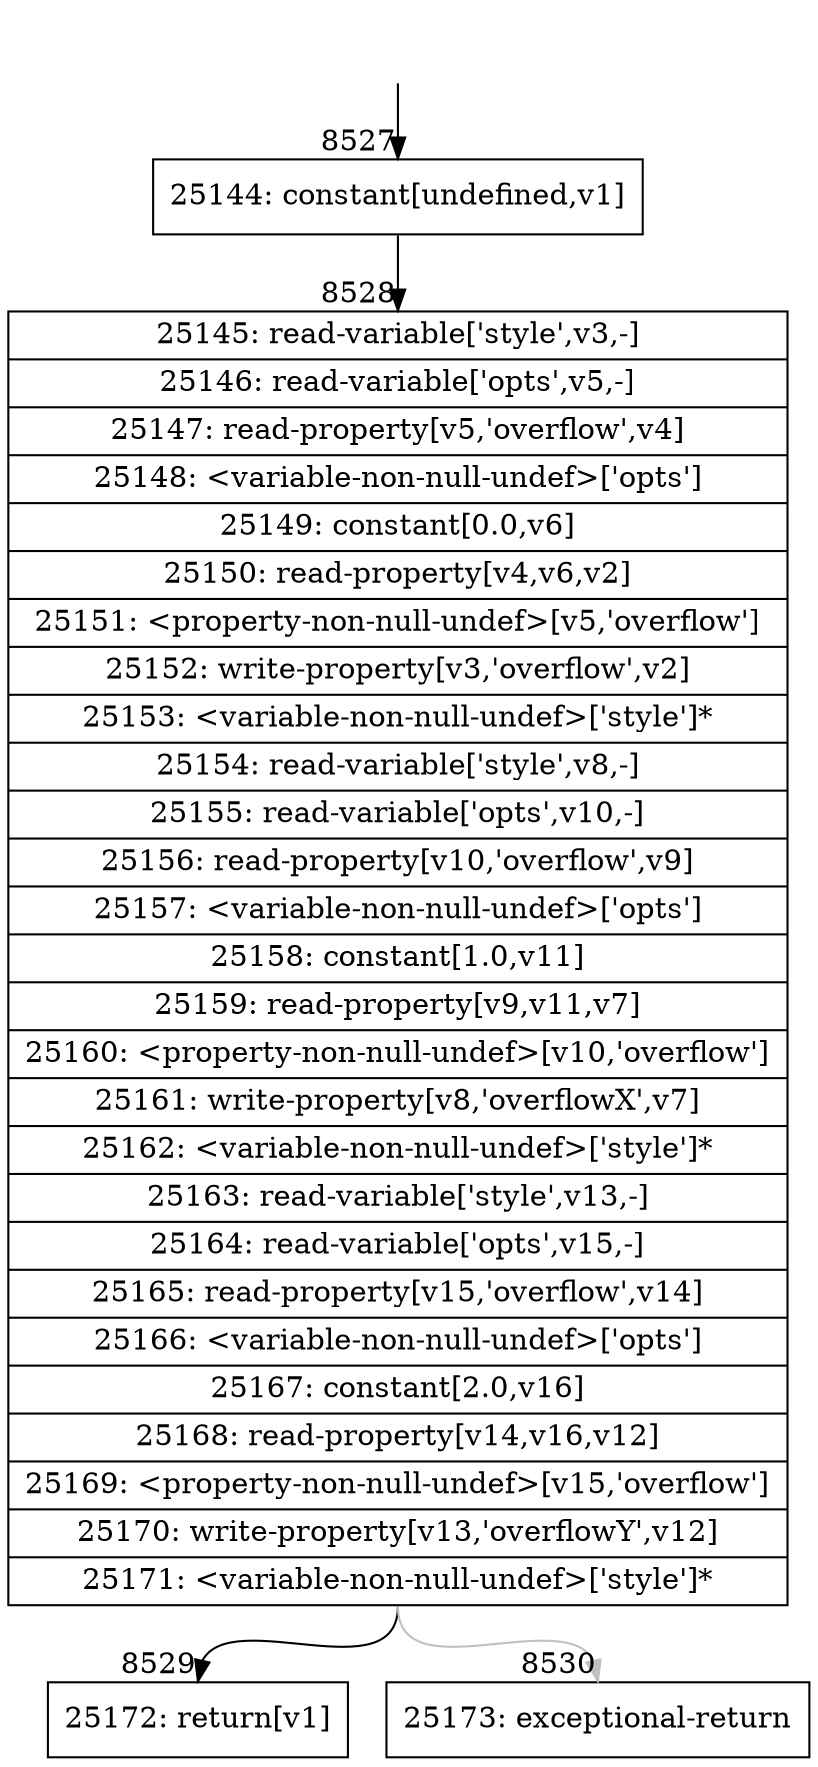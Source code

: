 digraph {
rankdir="TD"
BB_entry531[shape=none,label=""];
BB_entry531 -> BB8527 [tailport=s, headport=n, headlabel="    8527"]
BB8527 [shape=record label="{25144: constant[undefined,v1]}" ] 
BB8527 -> BB8528 [tailport=s, headport=n, headlabel="      8528"]
BB8528 [shape=record label="{25145: read-variable['style',v3,-]|25146: read-variable['opts',v5,-]|25147: read-property[v5,'overflow',v4]|25148: \<variable-non-null-undef\>['opts']|25149: constant[0.0,v6]|25150: read-property[v4,v6,v2]|25151: \<property-non-null-undef\>[v5,'overflow']|25152: write-property[v3,'overflow',v2]|25153: \<variable-non-null-undef\>['style']*|25154: read-variable['style',v8,-]|25155: read-variable['opts',v10,-]|25156: read-property[v10,'overflow',v9]|25157: \<variable-non-null-undef\>['opts']|25158: constant[1.0,v11]|25159: read-property[v9,v11,v7]|25160: \<property-non-null-undef\>[v10,'overflow']|25161: write-property[v8,'overflowX',v7]|25162: \<variable-non-null-undef\>['style']*|25163: read-variable['style',v13,-]|25164: read-variable['opts',v15,-]|25165: read-property[v15,'overflow',v14]|25166: \<variable-non-null-undef\>['opts']|25167: constant[2.0,v16]|25168: read-property[v14,v16,v12]|25169: \<property-non-null-undef\>[v15,'overflow']|25170: write-property[v13,'overflowY',v12]|25171: \<variable-non-null-undef\>['style']*}" ] 
BB8528 -> BB8529 [tailport=s, headport=n, headlabel="      8529"]
BB8528 -> BB8530 [tailport=s, headport=n, color=gray, headlabel="      8530"]
BB8529 [shape=record label="{25172: return[v1]}" ] 
BB8530 [shape=record label="{25173: exceptional-return}" ] 
}
